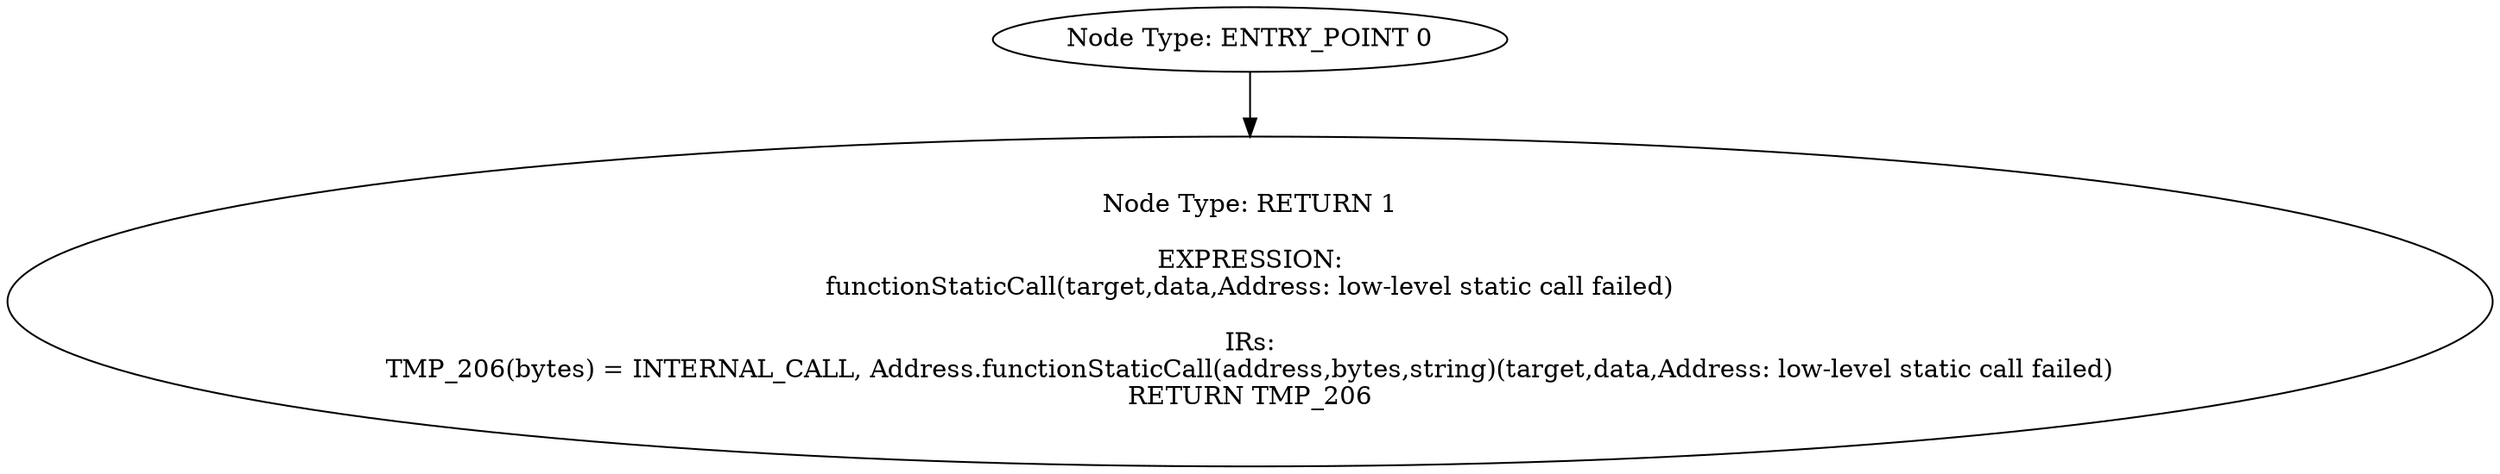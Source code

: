 digraph{
0[label="Node Type: ENTRY_POINT 0
"];
0->1;
1[label="Node Type: RETURN 1

EXPRESSION:
functionStaticCall(target,data,Address: low-level static call failed)

IRs:
TMP_206(bytes) = INTERNAL_CALL, Address.functionStaticCall(address,bytes,string)(target,data,Address: low-level static call failed)
RETURN TMP_206"];
}
